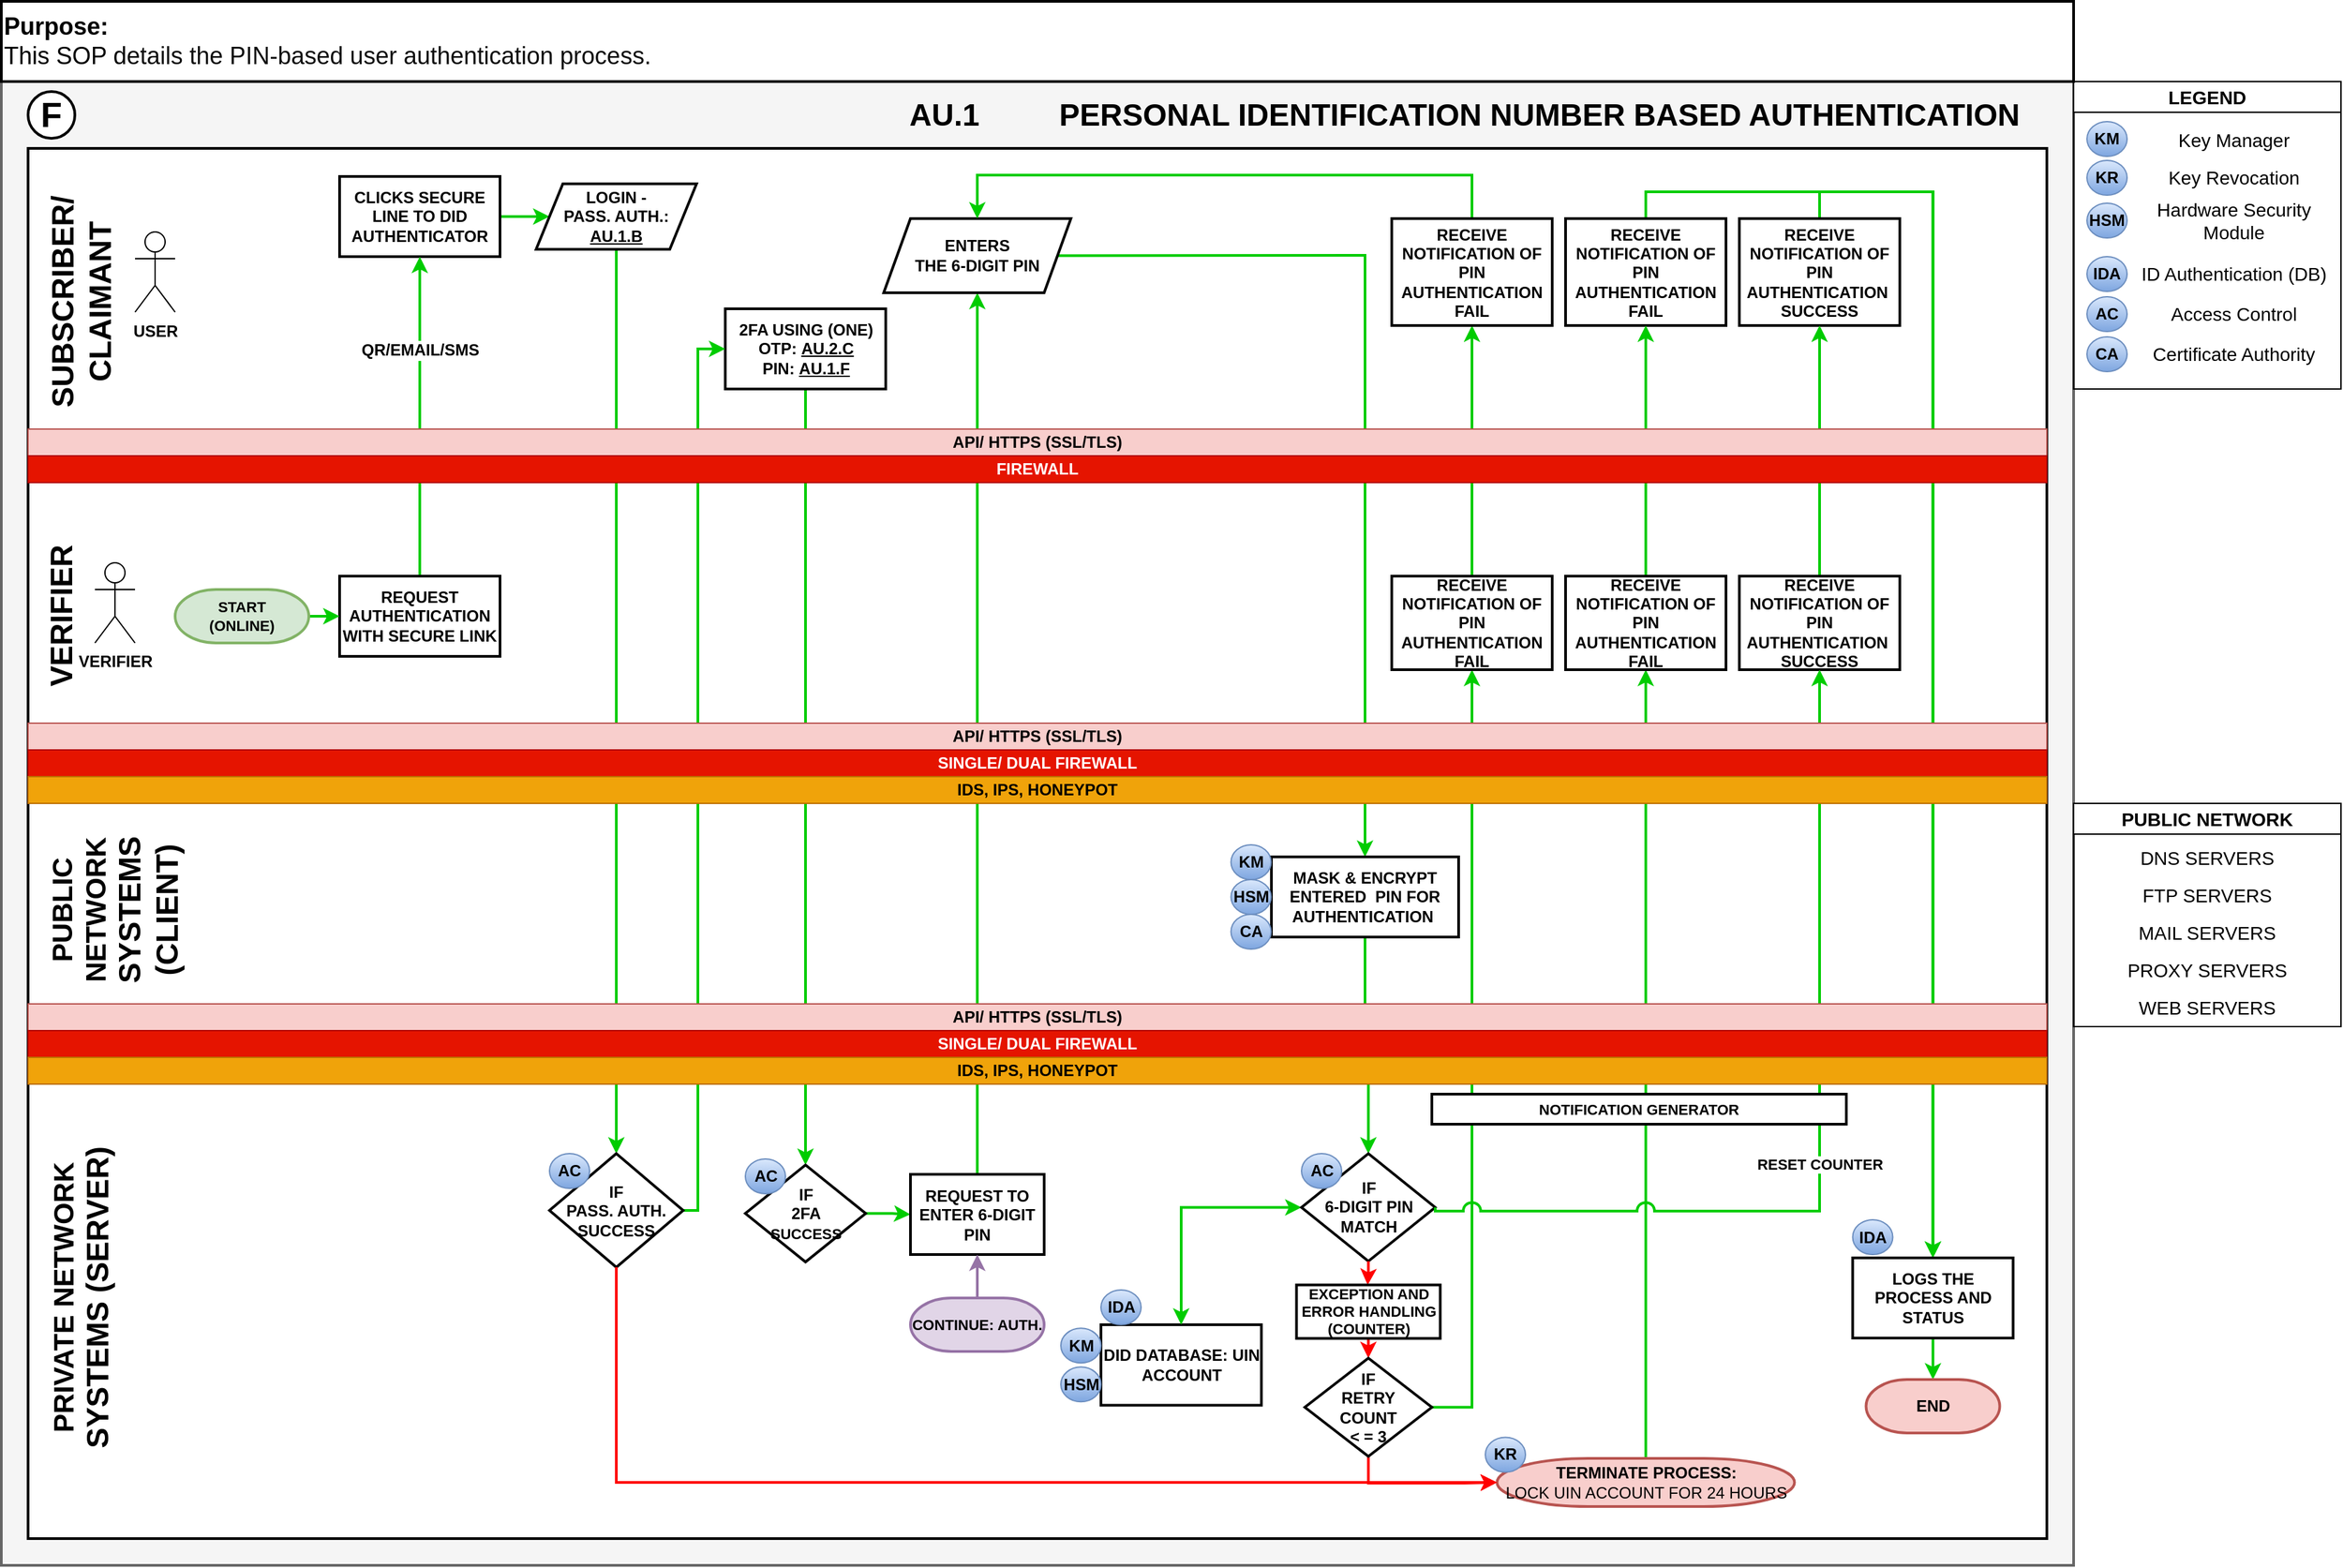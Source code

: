 <mxfile version="24.1.0" type="device">
  <diagram id="rRha3fKeGSGfqaYCQU4d" name="Page-1">
    <mxGraphModel dx="2970" dy="-571" grid="1" gridSize="10" guides="1" tooltips="1" connect="1" arrows="1" fold="1" page="1" pageScale="1" pageWidth="1920" pageHeight="1200" math="0" shadow="0">
      <root>
        <mxCell id="0" />
        <mxCell id="1" parent="0" />
        <mxCell id="IfsqNd23Zz_p1E3VxM9q-1" value="" style="rounded=0;whiteSpace=wrap;html=1;fontSize=22;fillColor=#f5f5f5;fontColor=#333333;strokeColor=#666666;direction=east;strokeWidth=2;fontStyle=1" parent="1" vertex="1">
          <mxGeometry x="-1840" y="1330" width="1550" height="1110" as="geometry" />
        </mxCell>
        <mxCell id="xKNy4ubIy9wDW7dqlNej-5" value="" style="rounded=0;whiteSpace=wrap;html=1;strokeWidth=2;fontStyle=1" parent="1" vertex="1">
          <mxGeometry x="-1820" y="1850" width="1510" height="200" as="geometry" />
        </mxCell>
        <mxCell id="IfsqNd23Zz_p1E3VxM9q-2" value="" style="rounded=0;whiteSpace=wrap;html=1;strokeWidth=2;fontStyle=1" parent="1" vertex="1">
          <mxGeometry x="-1820" y="2050" width="1510" height="370" as="geometry" />
        </mxCell>
        <mxCell id="IfsqNd23Zz_p1E3VxM9q-3" value="" style="rounded=0;whiteSpace=wrap;html=1;strokeWidth=2;fontStyle=1" parent="1" vertex="1">
          <mxGeometry x="-1820" y="1620" width="1510" height="230" as="geometry" />
        </mxCell>
        <mxCell id="IfsqNd23Zz_p1E3VxM9q-4" value="" style="rounded=0;whiteSpace=wrap;html=1;strokeWidth=2;fontStyle=1" parent="1" vertex="1">
          <mxGeometry x="-1820" y="1380" width="1510" height="240" as="geometry" />
        </mxCell>
        <mxCell id="IfsqNd23Zz_p1E3VxM9q-5" value="" style="edgeStyle=orthogonalEdgeStyle;rounded=0;orthogonalLoop=1;jettySize=auto;html=1;exitX=1;exitY=0.5;exitDx=0;exitDy=0;strokeColor=#00CC00;strokeWidth=2;fontStyle=1;entryX=0;entryY=0.5;entryDx=0;entryDy=0;fontSize=11;" parent="1" source="IfsqNd23Zz_p1E3VxM9q-6" target="IfsqNd23Zz_p1E3VxM9q-10" edge="1">
          <mxGeometry x="-0.194" y="11" relative="1" as="geometry">
            <mxPoint x="-1437" y="1431" as="targetPoint" />
            <mxPoint as="offset" />
          </mxGeometry>
        </mxCell>
        <mxCell id="IfsqNd23Zz_p1E3VxM9q-6" value="CLICKS SECURE LINE TO DID AUTHENTICATOR" style="rounded=0;whiteSpace=wrap;html=1;fontStyle=1;strokeWidth=2;" parent="1" vertex="1">
          <mxGeometry x="-1587" y="1401" width="120" height="60" as="geometry" />
        </mxCell>
        <mxCell id="IfsqNd23Zz_p1E3VxM9q-7" value="&lt;b style=&quot;border-color: var(--border-color); color: rgb(0, 0, 0); font-family: Helvetica; font-size: 12px; font-style: normal; font-variant-ligatures: normal; font-variant-caps: normal; letter-spacing: normal; orphans: 2; text-align: center; text-indent: 0px; text-transform: none; widows: 2; word-spacing: 0px; -webkit-text-stroke-width: 0px; text-decoration-thickness: initial; text-decoration-style: initial; text-decoration-color: initial;&quot;&gt;QR/EMAIL/SMS&lt;/b&gt;" style="edgeStyle=orthogonalEdgeStyle;rounded=0;orthogonalLoop=1;jettySize=auto;html=1;exitX=0.5;exitY=0;exitDx=0;exitDy=0;entryX=0.5;entryY=1;entryDx=0;entryDy=0;strokeColor=#00CC00;strokeWidth=2;fontStyle=1" parent="1" source="IfsqNd23Zz_p1E3VxM9q-8" target="IfsqNd23Zz_p1E3VxM9q-6" edge="1">
          <mxGeometry x="0.423" relative="1" as="geometry">
            <mxPoint y="1" as="offset" />
          </mxGeometry>
        </mxCell>
        <mxCell id="IfsqNd23Zz_p1E3VxM9q-8" value="REQUEST AUTHENTICATION WITH SECURE LINK" style="rounded=0;whiteSpace=wrap;html=1;fontStyle=1;strokeWidth=2;" parent="1" vertex="1">
          <mxGeometry x="-1587" y="1700" width="120" height="60" as="geometry" />
        </mxCell>
        <mxCell id="IY-KSszIvpLVy2XnJNgh-2" style="edgeStyle=orthogonalEdgeStyle;rounded=0;orthogonalLoop=1;jettySize=auto;html=1;exitX=0.5;exitY=1;exitDx=0;exitDy=0;strokeColor=#00CC00;strokeWidth=2;fontStyle=1;" parent="1" source="IfsqNd23Zz_p1E3VxM9q-10" target="IY-KSszIvpLVy2XnJNgh-1" edge="1">
          <mxGeometry relative="1" as="geometry" />
        </mxCell>
        <mxCell id="IfsqNd23Zz_p1E3VxM9q-10" value="LOGIN - &lt;br&gt;PASS. AUTH.:&lt;br style=&quot;border-color: var(--border-color);&quot;&gt;&lt;u style=&quot;border-color: var(--border-color);&quot;&gt;AU.1.B&lt;/u&gt;" style="rounded=0;whiteSpace=wrap;html=1;fontStyle=1;strokeWidth=2;shape=parallelogram;perimeter=parallelogramPerimeter;fixedSize=1;" parent="1" vertex="1">
          <mxGeometry x="-1440" y="1406.5" width="120" height="49" as="geometry" />
        </mxCell>
        <mxCell id="IY-KSszIvpLVy2XnJNgh-5" style="edgeStyle=orthogonalEdgeStyle;rounded=0;orthogonalLoop=1;jettySize=auto;html=1;exitX=0.5;exitY=1;exitDx=0;exitDy=0;strokeColor=#00CC00;strokeWidth=2;fontStyle=1;" parent="1" source="IfsqNd23Zz_p1E3VxM9q-12" target="IfsqNd23Zz_p1E3VxM9q-19" edge="1">
          <mxGeometry relative="1" as="geometry" />
        </mxCell>
        <mxCell id="IfsqNd23Zz_p1E3VxM9q-12" value="2FA USING (ONE)&lt;br style=&quot;border-color: var(--border-color);&quot;&gt;OTP:&amp;nbsp;&lt;u style=&quot;border-color: var(--border-color);&quot;&gt;AU.2.C&lt;/u&gt;&lt;br style=&quot;border-color: var(--border-color);&quot;&gt;PIN:&amp;nbsp;&lt;u style=&quot;border-color: var(--border-color);&quot;&gt;AU.1.F&lt;/u&gt;" style="rounded=0;whiteSpace=wrap;html=1;fontStyle=1;strokeWidth=2;" parent="1" vertex="1">
          <mxGeometry x="-1298.5" y="1500" width="120" height="60" as="geometry" />
        </mxCell>
        <mxCell id="IfsqNd23Zz_p1E3VxM9q-18" value="" style="edgeStyle=orthogonalEdgeStyle;rounded=0;orthogonalLoop=1;jettySize=auto;html=1;strokeColor=#00CC00;strokeWidth=2;fontStyle=1;" parent="1" source="IfsqNd23Zz_p1E3VxM9q-19" target="IfsqNd23Zz_p1E3VxM9q-60" edge="1">
          <mxGeometry relative="1" as="geometry" />
        </mxCell>
        <mxCell id="IfsqNd23Zz_p1E3VxM9q-19" value="IF&lt;br style=&quot;border-color: var(--border-color); font-size: 11px;&quot;&gt;2FA&lt;br style=&quot;border-color: var(--border-color); font-size: 11px;&quot;&gt;&lt;span style=&quot;border-color: var(--border-color); font-size: 11px;&quot;&gt;SUCCESS&lt;/span&gt;" style="rounded=0;whiteSpace=wrap;html=1;fontStyle=1;strokeWidth=2;shape=rhombus;perimeter=rhombusPerimeter;" parent="1" vertex="1">
          <mxGeometry x="-1283.5" y="2140.5" width="90" height="72.56" as="geometry" />
        </mxCell>
        <mxCell id="IfsqNd23Zz_p1E3VxM9q-20" style="edgeStyle=orthogonalEdgeStyle;rounded=0;orthogonalLoop=1;jettySize=auto;html=1;exitX=0.5;exitY=0;exitDx=0;exitDy=0;strokeColor=#00CC00;strokeWidth=2;fontStyle=1;" parent="1" source="IfsqNd23Zz_p1E3VxM9q-21" target="IfsqNd23Zz_p1E3VxM9q-52" edge="1">
          <mxGeometry relative="1" as="geometry">
            <mxPoint x="-300" y="1940" as="targetPoint" />
          </mxGeometry>
        </mxCell>
        <mxCell id="IfsqNd23Zz_p1E3VxM9q-21" value="RECEIVE NOTIFICATION OF PIN AUTHENTICATION&amp;nbsp;&lt;br&gt;SUCCESS" style="rounded=0;whiteSpace=wrap;html=1;fontStyle=1;strokeWidth=2;" parent="1" vertex="1">
          <mxGeometry x="-540" y="1432.5" width="120" height="80" as="geometry" />
        </mxCell>
        <mxCell id="IfsqNd23Zz_p1E3VxM9q-23" value="DID DATABASE: UIN ACCOUNT" style="rounded=0;whiteSpace=wrap;html=1;fontStyle=1;strokeWidth=2;" parent="1" vertex="1">
          <mxGeometry x="-1017.5" y="2260" width="120" height="60.25" as="geometry" />
        </mxCell>
        <mxCell id="IfsqNd23Zz_p1E3VxM9q-24" value="PERSONAL IDENTIFICATION NUMBER BASED AUTHENTICATION" style="text;html=1;align=center;verticalAlign=middle;resizable=0;points=[];autosize=1;strokeColor=none;fillColor=none;fontStyle=1;strokeWidth=2;fontSize=23;" parent="1" vertex="1">
          <mxGeometry x="-1060" y="1335" width="740" height="40" as="geometry" />
        </mxCell>
        <mxCell id="IfsqNd23Zz_p1E3VxM9q-25" value="AU.1" style="text;html=1;align=center;verticalAlign=middle;resizable=0;points=[];autosize=1;strokeColor=none;fillColor=none;fontStyle=1;strokeWidth=2;fontSize=23;" parent="1" vertex="1">
          <mxGeometry x="-1175" y="1335" width="80" height="40" as="geometry" />
        </mxCell>
        <mxCell id="IfsqNd23Zz_p1E3VxM9q-26" value="F" style="ellipse;whiteSpace=wrap;html=1;aspect=fixed;strokeWidth=2;fontStyle=1;fontSize=26;" parent="1" vertex="1">
          <mxGeometry x="-1820" y="1337.5" width="35" height="35" as="geometry" />
        </mxCell>
        <mxCell id="IfsqNd23Zz_p1E3VxM9q-27" value="SUBSCRIBER/ &lt;br style=&quot;font-size: 23px;&quot;&gt;CLAIMANT" style="text;html=1;align=center;verticalAlign=middle;resizable=0;points=[];autosize=1;strokeColor=none;fillColor=none;fontStyle=1;fontSize=23;strokeWidth=2;horizontal=0;" parent="1" vertex="1">
          <mxGeometry x="-1820" y="1410" width="80" height="170" as="geometry" />
        </mxCell>
        <mxCell id="IfsqNd23Zz_p1E3VxM9q-28" value="VERIFIER" style="text;html=1;align=center;verticalAlign=middle;resizable=0;points=[];autosize=1;strokeColor=none;fillColor=none;fontStyle=1;fontSize=23;strokeWidth=2;horizontal=0;" parent="1" vertex="1">
          <mxGeometry x="-1820" y="1670" width="50" height="120" as="geometry" />
        </mxCell>
        <mxCell id="IfsqNd23Zz_p1E3VxM9q-29" value="PRIVATE NETWORK&lt;br style=&quot;border-color: var(--border-color); font-size: 23px;&quot;&gt;&lt;span style=&quot;font-size: 23px;&quot;&gt;SYSTEMS (SERVER)&lt;/span&gt;" style="text;html=1;align=center;verticalAlign=middle;resizable=0;points=[];autosize=1;strokeColor=none;fillColor=none;fontStyle=1;fontSize=21;strokeWidth=2;horizontal=0;" parent="1" vertex="1">
          <mxGeometry x="-1820" y="2120" width="80" height="240" as="geometry" />
        </mxCell>
        <mxCell id="IfsqNd23Zz_p1E3VxM9q-30" value="" style="edgeStyle=orthogonalEdgeStyle;rounded=0;orthogonalLoop=1;jettySize=auto;html=1;strokeColor=#00CC00;strokeWidth=2;fontStyle=1;" parent="1" source="IfsqNd23Zz_p1E3VxM9q-31" target="IfsqNd23Zz_p1E3VxM9q-8" edge="1">
          <mxGeometry relative="1" as="geometry" />
        </mxCell>
        <mxCell id="IfsqNd23Zz_p1E3VxM9q-31" value="&lt;b style=&quot;font-size: 11px;&quot;&gt;START&lt;br&gt;(ONLINE)&lt;br&gt;&lt;/b&gt;" style="strokeWidth=2;html=1;shape=mxgraph.flowchart.terminator;whiteSpace=wrap;fillColor=#d5e8d4;strokeColor=#82b366;fontSize=11;" parent="1" vertex="1">
          <mxGeometry x="-1710" y="1710" width="100" height="40" as="geometry" />
        </mxCell>
        <mxCell id="IfsqNd23Zz_p1E3VxM9q-45" value="HSM" style="ellipse;whiteSpace=wrap;html=1;fillColor=#dae8fc;strokeColor=#6c8ebf;gradientColor=#7ea6e0;fontStyle=1" parent="1" vertex="1">
          <mxGeometry x="-1047.5" y="2291.63" width="30" height="26" as="geometry" />
        </mxCell>
        <mxCell id="IfsqNd23Zz_p1E3VxM9q-46" value="KM" style="ellipse;whiteSpace=wrap;html=1;fillColor=#dae8fc;strokeColor=#6c8ebf;gradientColor=#7ea6e0;fontStyle=1" parent="1" vertex="1">
          <mxGeometry x="-1047.5" y="2262.63" width="30" height="26" as="geometry" />
        </mxCell>
        <mxCell id="4euvJp5sidThryq0W8Me-43" style="edgeStyle=orthogonalEdgeStyle;rounded=0;orthogonalLoop=1;jettySize=auto;html=1;exitX=0.5;exitY=0;exitDx=0;exitDy=0;exitPerimeter=0;entryX=0.5;entryY=1;entryDx=0;entryDy=0;strokeColor=#00CC00;strokeWidth=2;fontStyle=1;" parent="1" source="IfsqNd23Zz_p1E3VxM9q-48" target="4euvJp5sidThryq0W8Me-9" edge="1">
          <mxGeometry relative="1" as="geometry" />
        </mxCell>
        <mxCell id="IfsqNd23Zz_p1E3VxM9q-48" value="&lt;span style=&quot;border-color: var(--border-color);&quot;&gt;&lt;b style=&quot;border-color: var(--border-color);&quot;&gt;TERMINATE PROCESS:&lt;br style=&quot;border-color: var(--border-color);&quot;&gt;&lt;/b&gt;LOCK UIN ACCOUNT FOR 24 HOURS&lt;br&gt;&lt;/span&gt;" style="strokeWidth=2;html=1;shape=mxgraph.flowchart.terminator;whiteSpace=wrap;fillColor=#f8cecc;strokeColor=#b85450;" parent="1" vertex="1">
          <mxGeometry x="-721.25" y="2360" width="222.5" height="36" as="geometry" />
        </mxCell>
        <mxCell id="IfsqNd23Zz_p1E3VxM9q-49" style="edgeStyle=orthogonalEdgeStyle;rounded=0;orthogonalLoop=1;jettySize=auto;html=1;exitX=0.5;exitY=0;exitDx=0;exitDy=0;strokeColor=#00CC00;strokeWidth=2;fontStyle=1;entryX=0.5;entryY=0;entryDx=0;entryDy=0;entryPerimeter=0;" parent="1" source="IfsqNd23Zz_p1E3VxM9q-50" target="IfsqNd23Zz_p1E3VxM9q-52" edge="1">
          <mxGeometry relative="1" as="geometry">
            <mxPoint x="-300" y="1940" as="targetPoint" />
          </mxGeometry>
        </mxCell>
        <mxCell id="IfsqNd23Zz_p1E3VxM9q-50" value="RECEIVE NOTIFICATION OF PIN AUTHENTICATION FAIL" style="rounded=0;whiteSpace=wrap;html=1;fontStyle=1;strokeWidth=2;" parent="1" vertex="1">
          <mxGeometry x="-670" y="1432.5" width="120" height="80" as="geometry" />
        </mxCell>
        <mxCell id="IfsqNd23Zz_p1E3VxM9q-51" value="" style="edgeStyle=orthogonalEdgeStyle;rounded=0;orthogonalLoop=1;jettySize=auto;html=1;strokeColor=#00CC00;fontStyle=1;strokeWidth=2;" parent="1" source="IfsqNd23Zz_p1E3VxM9q-52" target="IfsqNd23Zz_p1E3VxM9q-53" edge="1">
          <mxGeometry relative="1" as="geometry" />
        </mxCell>
        <mxCell id="IfsqNd23Zz_p1E3VxM9q-52" value="LOGS THE PROCESS AND STATUS" style="rounded=0;whiteSpace=wrap;html=1;fontStyle=1;strokeWidth=2;" parent="1" vertex="1">
          <mxGeometry x="-455.25" y="2210" width="120" height="60" as="geometry" />
        </mxCell>
        <mxCell id="IfsqNd23Zz_p1E3VxM9q-53" value="&lt;b&gt;END&lt;/b&gt;" style="strokeWidth=2;html=1;shape=mxgraph.flowchart.terminator;whiteSpace=wrap;fillColor=#f8cecc;strokeColor=#b85450;" parent="1" vertex="1">
          <mxGeometry x="-445.25" y="2301" width="100" height="40" as="geometry" />
        </mxCell>
        <mxCell id="IfsqNd23Zz_p1E3VxM9q-54" value="IDA" style="ellipse;whiteSpace=wrap;html=1;fillColor=#dae8fc;strokeColor=#6c8ebf;gradientColor=#7ea6e0;fontStyle=1" parent="1" vertex="1">
          <mxGeometry x="-455.25" y="2181.5" width="30" height="26" as="geometry" />
        </mxCell>
        <mxCell id="IfsqNd23Zz_p1E3VxM9q-58" value="KR" style="ellipse;whiteSpace=wrap;html=1;fillColor=#dae8fc;strokeColor=#6c8ebf;gradientColor=#7ea6e0;fontStyle=1" parent="1" vertex="1">
          <mxGeometry x="-730" y="2344.25" width="30" height="26" as="geometry" />
        </mxCell>
        <mxCell id="IfsqNd23Zz_p1E3VxM9q-59" style="edgeStyle=orthogonalEdgeStyle;rounded=0;orthogonalLoop=1;jettySize=auto;html=1;exitX=0.5;exitY=0;exitDx=0;exitDy=0;entryX=0.5;entryY=1;entryDx=0;entryDy=0;strokeColor=#00CC00;strokeWidth=2;fontStyle=1;" parent="1" source="IfsqNd23Zz_p1E3VxM9q-60" target="IfsqNd23Zz_p1E3VxM9q-62" edge="1">
          <mxGeometry relative="1" as="geometry" />
        </mxCell>
        <mxCell id="IfsqNd23Zz_p1E3VxM9q-60" value="REQUEST TO ENTER 6-DIGIT PIN" style="rounded=0;whiteSpace=wrap;html=1;fontStyle=1;strokeWidth=2;" parent="1" vertex="1">
          <mxGeometry x="-1160" y="2147.5" width="100" height="60" as="geometry" />
        </mxCell>
        <mxCell id="IfsqNd23Zz_p1E3VxM9q-61" style="edgeStyle=orthogonalEdgeStyle;rounded=0;orthogonalLoop=1;jettySize=auto;html=1;exitX=1;exitY=0.5;exitDx=0;exitDy=0;strokeColor=#00CC00;strokeWidth=2;fontStyle=1;entryX=0.5;entryY=0;entryDx=0;entryDy=0;" parent="1" source="IfsqNd23Zz_p1E3VxM9q-62" target="IfsqNd23Zz_p1E3VxM9q-65" edge="1">
          <mxGeometry relative="1" as="geometry">
            <mxPoint x="-920" y="1442.5" as="sourcePoint" />
            <mxPoint x="-851" y="1888.5" as="targetPoint" />
            <Array as="points">
              <mxPoint x="-1040" y="1460" />
              <mxPoint x="-820" y="1460" />
            </Array>
          </mxGeometry>
        </mxCell>
        <mxCell id="IfsqNd23Zz_p1E3VxM9q-62" value="ENTERS &lt;br&gt;THE 6-DIGIT PIN" style="rounded=0;whiteSpace=wrap;html=1;fontStyle=1;strokeWidth=2;shape=parallelogram;perimeter=parallelogramPerimeter;fixedSize=1;" parent="1" vertex="1">
          <mxGeometry x="-1180" y="1432.5" width="140" height="55.5" as="geometry" />
        </mxCell>
        <mxCell id="IfsqNd23Zz_p1E3VxM9q-64" style="edgeStyle=orthogonalEdgeStyle;rounded=0;orthogonalLoop=1;jettySize=auto;html=1;exitX=0.5;exitY=1;exitDx=0;exitDy=0;entryX=0.5;entryY=0;entryDx=0;entryDy=0;strokeColor=#00CC00;strokeWidth=2;fontStyle=1;" parent="1" source="IfsqNd23Zz_p1E3VxM9q-65" target="IfsqNd23Zz_p1E3VxM9q-68" edge="1">
          <mxGeometry relative="1" as="geometry" />
        </mxCell>
        <mxCell id="IfsqNd23Zz_p1E3VxM9q-65" value="MASK &amp;amp; ENCRYPT ENTERED&amp;nbsp; PIN FOR AUTHENTICATION&amp;nbsp;" style="rounded=0;whiteSpace=wrap;html=1;fontStyle=1;strokeWidth=2;" parent="1" vertex="1">
          <mxGeometry x="-890" y="1910" width="140" height="60" as="geometry" />
        </mxCell>
        <mxCell id="IfsqNd23Zz_p1E3VxM9q-66" style="edgeStyle=orthogonalEdgeStyle;rounded=0;orthogonalLoop=1;jettySize=auto;html=1;exitX=0.5;exitY=0;exitDx=0;exitDy=0;entryX=0.5;entryY=1;entryDx=0;entryDy=0;strokeColor=#00CC00;strokeWidth=2;fontStyle=1;" parent="1" source="4euvJp5sidThryq0W8Me-11" target="IfsqNd23Zz_p1E3VxM9q-21" edge="1">
          <mxGeometry relative="1" as="geometry">
            <Array as="points" />
          </mxGeometry>
        </mxCell>
        <mxCell id="IfsqNd23Zz_p1E3VxM9q-67" style="edgeStyle=orthogonalEdgeStyle;rounded=0;orthogonalLoop=1;jettySize=auto;html=1;exitX=0.5;exitY=0;exitDx=0;exitDy=0;entryX=0.5;entryY=1;entryDx=0;entryDy=0;strokeColor=#00CC00;strokeWidth=2;fontStyle=1;" parent="1" source="4euvJp5sidThryq0W8Me-9" target="IfsqNd23Zz_p1E3VxM9q-50" edge="1">
          <mxGeometry relative="1" as="geometry" />
        </mxCell>
        <mxCell id="4euvJp5sidThryq0W8Me-36" value="" style="edgeStyle=orthogonalEdgeStyle;rounded=0;orthogonalLoop=1;jettySize=auto;html=1;strokeColor=#FF0000;strokeWidth=2;fontStyle=1;" parent="1" source="4euvJp5sidThryq0W8Me-46" target="4euvJp5sidThryq0W8Me-34" edge="1">
          <mxGeometry relative="1" as="geometry">
            <Array as="points">
              <mxPoint x="-800" y="2290" />
              <mxPoint x="-800" y="2290" />
            </Array>
          </mxGeometry>
        </mxCell>
        <mxCell id="IY-KSszIvpLVy2XnJNgh-10" style="edgeStyle=orthogonalEdgeStyle;rounded=0;orthogonalLoop=1;jettySize=auto;html=1;exitX=0;exitY=0.5;exitDx=0;exitDy=0;strokeColor=#00CC00;strokeWidth=2;fontStyle=1;startArrow=classic;startFill=1;" parent="1" source="IfsqNd23Zz_p1E3VxM9q-68" target="IfsqNd23Zz_p1E3VxM9q-23" edge="1">
          <mxGeometry relative="1" as="geometry">
            <mxPoint x="-865" y="2207.5" as="sourcePoint" />
          </mxGeometry>
        </mxCell>
        <mxCell id="IfsqNd23Zz_p1E3VxM9q-68" value="IF&lt;br&gt;6-DIGIT PIN&lt;br&gt;MATCH" style="rounded=0;whiteSpace=wrap;html=1;fontStyle=1;strokeWidth=2;shape=rhombus;perimeter=rhombusPerimeter;" parent="1" vertex="1">
          <mxGeometry x="-867.5" y="2132" width="100" height="80.5" as="geometry" />
        </mxCell>
        <mxCell id="IfsqNd23Zz_p1E3VxM9q-69" value="AC" style="ellipse;whiteSpace=wrap;html=1;fillColor=#dae8fc;strokeColor=#6c8ebf;gradientColor=#7ea6e0;fontStyle=1" parent="1" vertex="1">
          <mxGeometry x="-867.5" y="2132" width="30" height="26" as="geometry" />
        </mxCell>
        <mxCell id="4euvJp5sidThryq0W8Me-5" value="PUBLIC &lt;br&gt;NETWORK&lt;br style=&quot;border-color: var(--border-color); font-size: 23px;&quot;&gt;&lt;span style=&quot;font-size: 23px;&quot;&gt;SYSTEMS &lt;br&gt;(CLIENT)&lt;/span&gt;" style="text;html=1;align=center;verticalAlign=middle;resizable=0;points=[];autosize=1;strokeColor=none;fillColor=none;fontStyle=1;fontSize=21;strokeWidth=2;horizontal=0;" parent="1" vertex="1">
          <mxGeometry x="-1820" y="1890" width="130" height="120" as="geometry" />
        </mxCell>
        <mxCell id="4euvJp5sidThryq0W8Me-7" value="USER" style="shape=umlActor;verticalLabelPosition=bottom;verticalAlign=top;html=1;outlineConnect=0;fontStyle=1" parent="1" vertex="1">
          <mxGeometry x="-1740" y="1442.5" width="30" height="60" as="geometry" />
        </mxCell>
        <mxCell id="4euvJp5sidThryq0W8Me-8" value="VERIFIER" style="shape=umlActor;verticalLabelPosition=bottom;verticalAlign=top;html=1;outlineConnect=0;fontStyle=1" parent="1" vertex="1">
          <mxGeometry x="-1770" y="1690" width="30" height="60" as="geometry" />
        </mxCell>
        <mxCell id="4euvJp5sidThryq0W8Me-9" value="RECEIVE NOTIFICATION OF PIN AUTHENTICATION FAIL" style="rounded=0;whiteSpace=wrap;html=1;fontStyle=1;strokeWidth=2;" parent="1" vertex="1">
          <mxGeometry x="-670" y="1700" width="120" height="70" as="geometry" />
        </mxCell>
        <mxCell id="4euvJp5sidThryq0W8Me-11" value="RECEIVE NOTIFICATION OF PIN AUTHENTICATION&amp;nbsp;&lt;br&gt;SUCCESS" style="rounded=0;whiteSpace=wrap;html=1;fontStyle=1;strokeWidth=2;" parent="1" vertex="1">
          <mxGeometry x="-540" y="1700" width="120" height="70" as="geometry" />
        </mxCell>
        <mxCell id="4euvJp5sidThryq0W8Me-30" value="CA" style="ellipse;whiteSpace=wrap;html=1;fillColor=#dae8fc;strokeColor=#6c8ebf;gradientColor=#7ea6e0;fontStyle=1" parent="1" vertex="1">
          <mxGeometry x="-920.25" y="1953" width="30" height="26" as="geometry" />
        </mxCell>
        <mxCell id="4euvJp5sidThryq0W8Me-31" value="HSM" style="ellipse;whiteSpace=wrap;html=1;fillColor=#dae8fc;strokeColor=#6c8ebf;gradientColor=#7ea6e0;fontStyle=1" parent="1" vertex="1">
          <mxGeometry x="-920.25" y="1927" width="30" height="26" as="geometry" />
        </mxCell>
        <mxCell id="4euvJp5sidThryq0W8Me-32" value="KM" style="ellipse;whiteSpace=wrap;html=1;fillColor=#dae8fc;strokeColor=#6c8ebf;gradientColor=#7ea6e0;fontStyle=1" parent="1" vertex="1">
          <mxGeometry x="-920.25" y="1901" width="30" height="26" as="geometry" />
        </mxCell>
        <mxCell id="4euvJp5sidThryq0W8Me-37" style="edgeStyle=orthogonalEdgeStyle;rounded=0;orthogonalLoop=1;jettySize=auto;html=1;exitX=0.5;exitY=1;exitDx=0;exitDy=0;entryX=0;entryY=0.5;entryDx=0;entryDy=0;entryPerimeter=0;strokeColor=#FF0000;strokeWidth=2;fontStyle=1;" parent="1" source="4euvJp5sidThryq0W8Me-34" target="IfsqNd23Zz_p1E3VxM9q-48" edge="1">
          <mxGeometry relative="1" as="geometry" />
        </mxCell>
        <mxCell id="4euvJp5sidThryq0W8Me-40" style="edgeStyle=orthogonalEdgeStyle;rounded=0;orthogonalLoop=1;jettySize=auto;html=1;exitX=1;exitY=0.5;exitDx=0;exitDy=0;entryX=0.5;entryY=1;entryDx=0;entryDy=0;strokeColor=#00CC00;strokeWidth=2;fontStyle=1;" parent="1" source="4euvJp5sidThryq0W8Me-34" target="4euvJp5sidThryq0W8Me-38" edge="1">
          <mxGeometry relative="1" as="geometry" />
        </mxCell>
        <mxCell id="4euvJp5sidThryq0W8Me-34" value="IF &lt;br&gt;RETRY &lt;br&gt;COUNT &lt;br&gt;&amp;lt; = 3" style="rounded=0;whiteSpace=wrap;html=1;fontStyle=1;strokeWidth=2;shape=rhombus;perimeter=rhombusPerimeter;" parent="1" vertex="1">
          <mxGeometry x="-865" y="2285" width="95" height="73.5" as="geometry" />
        </mxCell>
        <mxCell id="4euvJp5sidThryq0W8Me-41" style="edgeStyle=orthogonalEdgeStyle;rounded=0;orthogonalLoop=1;jettySize=auto;html=1;exitX=0.5;exitY=0;exitDx=0;exitDy=0;entryX=0.5;entryY=1;entryDx=0;entryDy=0;strokeColor=#00CC00;strokeWidth=2;fontStyle=1;" parent="1" source="4euvJp5sidThryq0W8Me-38" target="4euvJp5sidThryq0W8Me-39" edge="1">
          <mxGeometry relative="1" as="geometry" />
        </mxCell>
        <mxCell id="4euvJp5sidThryq0W8Me-38" value="RECEIVE NOTIFICATION OF PIN AUTHENTICATION FAIL" style="rounded=0;whiteSpace=wrap;html=1;fontStyle=1;strokeWidth=2;" parent="1" vertex="1">
          <mxGeometry x="-800" y="1700" width="120" height="70" as="geometry" />
        </mxCell>
        <mxCell id="4euvJp5sidThryq0W8Me-42" style="edgeStyle=orthogonalEdgeStyle;rounded=0;orthogonalLoop=1;jettySize=auto;html=1;exitX=0.5;exitY=0;exitDx=0;exitDy=0;entryX=0.5;entryY=0;entryDx=0;entryDy=0;strokeColor=#00CC00;strokeWidth=2;fontStyle=1;" parent="1" source="4euvJp5sidThryq0W8Me-39" target="IfsqNd23Zz_p1E3VxM9q-62" edge="1">
          <mxGeometry relative="1" as="geometry">
            <Array as="points">
              <mxPoint x="-740" y="1400" />
              <mxPoint x="-1110" y="1400" />
            </Array>
          </mxGeometry>
        </mxCell>
        <mxCell id="4euvJp5sidThryq0W8Me-39" value="RECEIVE NOTIFICATION OF PIN AUTHENTICATION FAIL" style="rounded=0;whiteSpace=wrap;html=1;fontStyle=1;strokeWidth=2;" parent="1" vertex="1">
          <mxGeometry x="-800" y="1432.5" width="120" height="80" as="geometry" />
        </mxCell>
        <mxCell id="4euvJp5sidThryq0W8Me-47" value="&lt;font style=&quot;font-size: 14px;&quot;&gt;LEGEND&lt;/font&gt;" style="swimlane;whiteSpace=wrap;html=1;" parent="1" vertex="1">
          <mxGeometry x="-290" y="1330" width="200" height="230" as="geometry" />
        </mxCell>
        <mxCell id="4euvJp5sidThryq0W8Me-48" value="KM" style="ellipse;whiteSpace=wrap;html=1;fillColor=#dae8fc;strokeColor=#6c8ebf;gradientColor=#7ea6e0;fontStyle=1" parent="4euvJp5sidThryq0W8Me-47" vertex="1">
          <mxGeometry x="10" y="30" width="30" height="26" as="geometry" />
        </mxCell>
        <mxCell id="4euvJp5sidThryq0W8Me-49" value="IDA" style="ellipse;whiteSpace=wrap;html=1;fillColor=#dae8fc;strokeColor=#6c8ebf;gradientColor=#7ea6e0;fontStyle=1" parent="4euvJp5sidThryq0W8Me-47" vertex="1">
          <mxGeometry x="10" y="131" width="30" height="26" as="geometry" />
        </mxCell>
        <mxCell id="4euvJp5sidThryq0W8Me-50" value="HSM" style="ellipse;whiteSpace=wrap;html=1;fillColor=#dae8fc;strokeColor=#6c8ebf;gradientColor=#7ea6e0;fontStyle=1" parent="4euvJp5sidThryq0W8Me-47" vertex="1">
          <mxGeometry x="10" y="91" width="30" height="26" as="geometry" />
        </mxCell>
        <mxCell id="4euvJp5sidThryq0W8Me-51" value="KR" style="ellipse;whiteSpace=wrap;html=1;fillColor=#dae8fc;strokeColor=#6c8ebf;gradientColor=#7ea6e0;fontStyle=1" parent="4euvJp5sidThryq0W8Me-47" vertex="1">
          <mxGeometry x="10" y="59" width="30" height="26" as="geometry" />
        </mxCell>
        <mxCell id="4euvJp5sidThryq0W8Me-52" value="Key Manager" style="text;html=1;strokeColor=none;fillColor=none;align=center;verticalAlign=middle;whiteSpace=wrap;rounded=0;fontSize=14;" parent="4euvJp5sidThryq0W8Me-47" vertex="1">
          <mxGeometry x="40" y="30" width="160" height="28" as="geometry" />
        </mxCell>
        <mxCell id="4euvJp5sidThryq0W8Me-53" value="Key Revocation" style="text;html=1;strokeColor=none;fillColor=none;align=center;verticalAlign=middle;whiteSpace=wrap;rounded=0;fontSize=14;" parent="4euvJp5sidThryq0W8Me-47" vertex="1">
          <mxGeometry x="40" y="58" width="160" height="28" as="geometry" />
        </mxCell>
        <mxCell id="4euvJp5sidThryq0W8Me-54" value="Hardware Security Module" style="text;html=1;strokeColor=none;fillColor=none;align=center;verticalAlign=middle;whiteSpace=wrap;rounded=0;fontSize=14;" parent="4euvJp5sidThryq0W8Me-47" vertex="1">
          <mxGeometry x="40" y="90" width="160" height="28" as="geometry" />
        </mxCell>
        <mxCell id="4euvJp5sidThryq0W8Me-55" value="ID Authentication (DB)" style="text;html=1;strokeColor=none;fillColor=none;align=center;verticalAlign=middle;whiteSpace=wrap;rounded=0;fontSize=14;" parent="4euvJp5sidThryq0W8Me-47" vertex="1">
          <mxGeometry x="40" y="130" width="160" height="28" as="geometry" />
        </mxCell>
        <mxCell id="4euvJp5sidThryq0W8Me-56" value="AC" style="ellipse;whiteSpace=wrap;html=1;fillColor=#dae8fc;strokeColor=#6c8ebf;gradientColor=#7ea6e0;fontStyle=1" parent="4euvJp5sidThryq0W8Me-47" vertex="1">
          <mxGeometry x="10" y="161" width="30" height="26" as="geometry" />
        </mxCell>
        <mxCell id="4euvJp5sidThryq0W8Me-57" value="Access Control" style="text;html=1;strokeColor=none;fillColor=none;align=center;verticalAlign=middle;whiteSpace=wrap;rounded=0;fontSize=14;" parent="4euvJp5sidThryq0W8Me-47" vertex="1">
          <mxGeometry x="40" y="160" width="160" height="28" as="geometry" />
        </mxCell>
        <mxCell id="4euvJp5sidThryq0W8Me-58" value="Certificate Authority" style="text;html=1;strokeColor=none;fillColor=none;align=center;verticalAlign=middle;whiteSpace=wrap;rounded=0;fontSize=14;" parent="4euvJp5sidThryq0W8Me-47" vertex="1">
          <mxGeometry x="40" y="190" width="160" height="28" as="geometry" />
        </mxCell>
        <mxCell id="4euvJp5sidThryq0W8Me-59" value="CA" style="ellipse;whiteSpace=wrap;html=1;fillColor=#dae8fc;strokeColor=#6c8ebf;gradientColor=#7ea6e0;fontStyle=1" parent="4euvJp5sidThryq0W8Me-47" vertex="1">
          <mxGeometry x="10" y="191" width="30" height="26" as="geometry" />
        </mxCell>
        <mxCell id="4euvJp5sidThryq0W8Me-60" value="&lt;font style=&quot;font-size: 14px;&quot;&gt;PUBLIC NETWORK&lt;/font&gt;" style="swimlane;whiteSpace=wrap;html=1;" parent="1" vertex="1">
          <mxGeometry x="-290" y="1870" width="200" height="167" as="geometry" />
        </mxCell>
        <mxCell id="4euvJp5sidThryq0W8Me-61" value="DNS SERVERS" style="text;html=1;strokeColor=none;fillColor=none;align=center;verticalAlign=middle;whiteSpace=wrap;rounded=0;fontSize=14;" parent="4euvJp5sidThryq0W8Me-60" vertex="1">
          <mxGeometry y="27" width="200" height="28" as="geometry" />
        </mxCell>
        <mxCell id="4euvJp5sidThryq0W8Me-62" value="FTP SERVERS" style="text;html=1;strokeColor=none;fillColor=none;align=center;verticalAlign=middle;whiteSpace=wrap;rounded=0;fontSize=14;" parent="4euvJp5sidThryq0W8Me-60" vertex="1">
          <mxGeometry y="55" width="200" height="28" as="geometry" />
        </mxCell>
        <mxCell id="4euvJp5sidThryq0W8Me-63" value="MAIL SERVERS" style="text;html=1;strokeColor=none;fillColor=none;align=center;verticalAlign=middle;whiteSpace=wrap;rounded=0;fontSize=14;" parent="4euvJp5sidThryq0W8Me-60" vertex="1">
          <mxGeometry y="83" width="200" height="28" as="geometry" />
        </mxCell>
        <mxCell id="4euvJp5sidThryq0W8Me-64" value="PROXY SERVERS" style="text;html=1;strokeColor=none;fillColor=none;align=center;verticalAlign=middle;whiteSpace=wrap;rounded=0;fontSize=14;" parent="4euvJp5sidThryq0W8Me-60" vertex="1">
          <mxGeometry y="111" width="200" height="28" as="geometry" />
        </mxCell>
        <mxCell id="4euvJp5sidThryq0W8Me-65" value="WEB SERVERS" style="text;html=1;strokeColor=none;fillColor=none;align=center;verticalAlign=middle;whiteSpace=wrap;rounded=0;fontSize=14;" parent="4euvJp5sidThryq0W8Me-60" vertex="1">
          <mxGeometry y="139" width="200" height="28" as="geometry" />
        </mxCell>
        <mxCell id="IY-KSszIvpLVy2XnJNgh-4" style="edgeStyle=orthogonalEdgeStyle;rounded=0;orthogonalLoop=1;jettySize=auto;html=1;exitX=1;exitY=0.5;exitDx=0;exitDy=0;entryX=0;entryY=0.5;entryDx=0;entryDy=0;strokeColor=#00CC00;strokeWidth=2;fontStyle=1;" parent="1" source="IY-KSszIvpLVy2XnJNgh-1" target="IfsqNd23Zz_p1E3VxM9q-12" edge="1">
          <mxGeometry relative="1" as="geometry">
            <Array as="points">
              <mxPoint x="-1319" y="2174" />
              <mxPoint x="-1319" y="1530" />
            </Array>
          </mxGeometry>
        </mxCell>
        <mxCell id="IY-KSszIvpLVy2XnJNgh-1" value="IF&lt;br style=&quot;border-color: var(--border-color);&quot;&gt;PASS. AUTH. SUCCESS" style="rounded=0;whiteSpace=wrap;html=1;fontStyle=1;strokeWidth=2;shape=rhombus;perimeter=rhombusPerimeter;" parent="1" vertex="1">
          <mxGeometry x="-1430" y="2132" width="100" height="85.06" as="geometry" />
        </mxCell>
        <mxCell id="IfsqNd23Zz_p1E3VxM9q-44" value="AC" style="ellipse;whiteSpace=wrap;html=1;fillColor=#dae8fc;strokeColor=#6c8ebf;gradientColor=#7ea6e0;fontStyle=1" parent="1" vertex="1">
          <mxGeometry x="-1430" y="2132" width="30" height="26" as="geometry" />
        </mxCell>
        <mxCell id="IY-KSszIvpLVy2XnJNgh-3" style="edgeStyle=orthogonalEdgeStyle;rounded=0;orthogonalLoop=1;jettySize=auto;html=1;exitX=0.5;exitY=1;exitDx=0;exitDy=0;entryX=0;entryY=0.5;entryDx=0;entryDy=0;entryPerimeter=0;strokeColor=#FF0000;strokeWidth=2;fontStyle=1;" parent="1" source="IY-KSszIvpLVy2XnJNgh-1" target="IfsqNd23Zz_p1E3VxM9q-48" edge="1">
          <mxGeometry relative="1" as="geometry" />
        </mxCell>
        <mxCell id="IY-KSszIvpLVy2XnJNgh-6" value="AC" style="ellipse;whiteSpace=wrap;html=1;fillColor=#dae8fc;strokeColor=#6c8ebf;gradientColor=#7ea6e0;fontStyle=1" parent="1" vertex="1">
          <mxGeometry x="-1283.5" y="2136" width="30" height="26" as="geometry" />
        </mxCell>
        <mxCell id="IY-KSszIvpLVy2XnJNgh-8" style="edgeStyle=orthogonalEdgeStyle;rounded=0;orthogonalLoop=1;jettySize=auto;html=1;exitX=0.5;exitY=0;exitDx=0;exitDy=0;exitPerimeter=0;entryX=0.5;entryY=1;entryDx=0;entryDy=0;fillColor=#e1d5e7;strokeColor=#9673a6;strokeWidth=2;fontStyle=1;" parent="1" source="IY-KSszIvpLVy2XnJNgh-7" target="IfsqNd23Zz_p1E3VxM9q-60" edge="1">
          <mxGeometry relative="1" as="geometry" />
        </mxCell>
        <mxCell id="IY-KSszIvpLVy2XnJNgh-7" value="&lt;b style=&quot;font-size: 11px;&quot;&gt;CONTINUE: AUTH.&lt;br&gt;&lt;/b&gt;" style="strokeWidth=2;html=1;shape=mxgraph.flowchart.terminator;whiteSpace=wrap;fillColor=#e1d5e7;strokeColor=#9673a6;fontSize=11;" parent="1" vertex="1">
          <mxGeometry x="-1160" y="2240" width="100" height="40" as="geometry" />
        </mxCell>
        <mxCell id="4euvJp5sidThryq0W8Me-26" value="" style="group" parent="1" vertex="1" connectable="0">
          <mxGeometry x="-1820" y="1590" width="1510" height="40" as="geometry" />
        </mxCell>
        <mxCell id="xKNy4ubIy9wDW7dqlNej-1" value="API/ HTTPS (SSL/TLS)" style="shape=label;whiteSpace=wrap;html=1;boundedLbl=1;backgroundOutline=1;darkOpacity=0.05;darkOpacity2=0.1;fillColor=#f8cecc;strokeColor=#b85450;rounded=0;fontStyle=1" parent="4euvJp5sidThryq0W8Me-26" vertex="1">
          <mxGeometry width="1510" height="20" as="geometry" />
        </mxCell>
        <mxCell id="IfsqNd23Zz_p1E3VxM9q-70" value="&lt;b&gt;FIREWALL&lt;/b&gt;" style="shape=label;whiteSpace=wrap;html=1;boundedLbl=1;backgroundOutline=1;darkOpacity=0.05;darkOpacity2=0.1;fillColor=#e51400;fontColor=#ffffff;strokeColor=#B20000;rounded=0;" parent="4euvJp5sidThryq0W8Me-26" vertex="1">
          <mxGeometry y="20" width="1510" height="20" as="geometry" />
        </mxCell>
        <mxCell id="IY-KSszIvpLVy2XnJNgh-9" value="IDA" style="ellipse;whiteSpace=wrap;html=1;fillColor=#dae8fc;strokeColor=#6c8ebf;gradientColor=#7ea6e0;fontStyle=1" parent="1" vertex="1">
          <mxGeometry x="-1017.5" y="2234" width="30" height="26" as="geometry" />
        </mxCell>
        <mxCell id="Nr8kfOqRSCkKXC0x6nvI-1" value="" style="edgeStyle=orthogonalEdgeStyle;rounded=0;orthogonalLoop=1;jettySize=auto;html=1;strokeColor=#FF0000;strokeWidth=2;fontStyle=1;entryX=0.5;entryY=0;entryDx=0;entryDy=0;" parent="1" source="IfsqNd23Zz_p1E3VxM9q-68" target="4euvJp5sidThryq0W8Me-46" edge="1">
          <mxGeometry relative="1" as="geometry">
            <mxPoint x="-817" y="2213" as="sourcePoint" />
            <mxPoint x="-817" y="2285" as="targetPoint" />
            <Array as="points">
              <mxPoint x="-817" y="2220" />
              <mxPoint x="-818" y="2220" />
              <mxPoint x="-818" y="2230" />
            </Array>
          </mxGeometry>
        </mxCell>
        <mxCell id="4euvJp5sidThryq0W8Me-46" value="EXCEPTION AND ERROR HANDLING (COUNTER)" style="rounded=0;whiteSpace=wrap;html=1;fontStyle=1;strokeWidth=2;fontSize=11;shape=label;boundedLbl=1;backgroundOutline=1;size=9.769;" parent="1" vertex="1">
          <mxGeometry x="-871.25" y="2230.25" width="107.5" height="40" as="geometry" />
        </mxCell>
        <mxCell id="4euvJp5sidThryq0W8Me-12" value="RESET COUNTER" style="edgeStyle=orthogonalEdgeStyle;rounded=0;orthogonalLoop=1;jettySize=auto;html=1;exitX=1;exitY=0.5;exitDx=0;exitDy=0;entryX=0.5;entryY=1;entryDx=0;entryDy=0;strokeColor=#00CC00;strokeWidth=2;fontStyle=1;jumpStyle=arc;jumpSize=11;" parent="1" source="IfsqNd23Zz_p1E3VxM9q-68" target="4euvJp5sidThryq0W8Me-11" edge="1">
          <mxGeometry x="-0.064" relative="1" as="geometry">
            <Array as="points">
              <mxPoint x="-480" y="2175" />
            </Array>
            <mxPoint x="-790" y="2330" as="sourcePoint" />
            <mxPoint x="-480" y="1513" as="targetPoint" />
            <mxPoint as="offset" />
          </mxGeometry>
        </mxCell>
        <mxCell id="4euvJp5sidThryq0W8Me-45" value="NOTIFICATION GENERATOR" style="rounded=0;whiteSpace=wrap;html=1;fontStyle=1;strokeWidth=2;fontSize=11;fillColor=default;strokeColor=default;" parent="1" vertex="1">
          <mxGeometry x="-770" y="2087.5" width="310" height="22.5" as="geometry" />
        </mxCell>
        <mxCell id="4euvJp5sidThryq0W8Me-18" value="" style="group" parent="1" vertex="1" connectable="0">
          <mxGeometry x="-1820" y="2020" width="1510" height="60" as="geometry" />
        </mxCell>
        <mxCell id="4euvJp5sidThryq0W8Me-13" value="API/ HTTPS (SSL/TLS)" style="shape=label;whiteSpace=wrap;html=1;boundedLbl=1;backgroundOutline=1;darkOpacity=0.05;darkOpacity2=0.1;fillColor=#f8cecc;strokeColor=#b85450;rounded=0;fontStyle=1" parent="4euvJp5sidThryq0W8Me-18" vertex="1">
          <mxGeometry width="1510" height="20" as="geometry" />
        </mxCell>
        <mxCell id="IfsqNd23Zz_p1E3VxM9q-56" value="&lt;b style=&quot;border-color: var(--border-color);&quot;&gt;SINGLE/ DUAL FIREWALL&lt;/b&gt;" style="shape=label;whiteSpace=wrap;html=1;boundedLbl=1;backgroundOutline=1;darkOpacity=0.05;darkOpacity2=0.1;fillColor=#e51400;fontColor=#ffffff;strokeColor=#B20000;rounded=0;" parent="4euvJp5sidThryq0W8Me-18" vertex="1">
          <mxGeometry y="20" width="1510" height="20" as="geometry" />
        </mxCell>
        <mxCell id="IfsqNd23Zz_p1E3VxM9q-57" value="&lt;b&gt;IDS, IPS, HONEYPOT&lt;/b&gt;" style="shape=label;whiteSpace=wrap;html=1;boundedLbl=1;backgroundOutline=1;darkOpacity=0.05;darkOpacity2=0.1;fillColor=#f0a30a;strokeColor=#BD7000;rounded=0;fontColor=#000000;" parent="4euvJp5sidThryq0W8Me-18" vertex="1">
          <mxGeometry y="40" width="1510" height="20" as="geometry" />
        </mxCell>
        <mxCell id="4euvJp5sidThryq0W8Me-17" value="" style="group" parent="1" vertex="1" connectable="0">
          <mxGeometry x="-1820" y="1810" width="1510" height="60" as="geometry" />
        </mxCell>
        <mxCell id="xKNy4ubIy9wDW7dqlNej-2" value="API/ HTTPS (SSL/TLS)" style="shape=label;whiteSpace=wrap;html=1;boundedLbl=1;backgroundOutline=1;darkOpacity=0.05;darkOpacity2=0.1;fillColor=#f8cecc;strokeColor=#b85450;rounded=0;fontStyle=1" parent="4euvJp5sidThryq0W8Me-17" vertex="1">
          <mxGeometry width="1510" height="20" as="geometry" />
        </mxCell>
        <mxCell id="4euvJp5sidThryq0W8Me-16" value="" style="group" parent="4euvJp5sidThryq0W8Me-17" vertex="1" connectable="0">
          <mxGeometry y="20" width="1510" height="40" as="geometry" />
        </mxCell>
        <mxCell id="xKNy4ubIy9wDW7dqlNej-3" value="&lt;b style=&quot;border-color: var(--border-color);&quot;&gt;SINGLE/ DUAL FIREWALL&lt;/b&gt;" style="shape=label;whiteSpace=wrap;html=1;boundedLbl=1;backgroundOutline=1;darkOpacity=0.05;darkOpacity2=0.1;fillColor=#e51400;fontColor=#ffffff;strokeColor=#B20000;rounded=0;" parent="4euvJp5sidThryq0W8Me-16" vertex="1">
          <mxGeometry width="1510" height="20" as="geometry" />
        </mxCell>
        <mxCell id="xKNy4ubIy9wDW7dqlNej-6" value="&lt;b&gt;IDS, IPS, HONEYPOT&lt;/b&gt;" style="shape=label;whiteSpace=wrap;html=1;boundedLbl=1;backgroundOutline=1;darkOpacity=0.05;darkOpacity2=0.1;fillColor=#f0a30a;strokeColor=#BD7000;rounded=0;fontColor=#000000;" parent="4euvJp5sidThryq0W8Me-16" vertex="1">
          <mxGeometry y="20" width="1510" height="20" as="geometry" />
        </mxCell>
        <mxCell id="mJFSa2jOoWigT-uwz_kA-1" value="&lt;div style=&quot;font-size: 18px;&quot;&gt;&lt;font style=&quot;font-size: 18px;&quot;&gt;&lt;b style=&quot;font-size: 18px;&quot;&gt;Purpose:&lt;/b&gt;&lt;/font&gt;&lt;/div&gt;&lt;div style=&quot;font-size: 18px;&quot;&gt;This SOP d&lt;span style=&quot;background-color: rgb(255, 255, 255); color: rgb(13, 13, 13); font-size: 18px; white-space-collapse: preserve;&quot;&gt;etails the PIN-based user authentication process.&lt;/span&gt;&lt;br style=&quot;font-size: 18px;&quot;&gt;&lt;/div&gt;" style="whiteSpace=wrap;html=1;align=left;rounded=0;strokeWidth=2;verticalAlign=middle;fontFamily=Helvetica;fontSize=18;fontStyle=0;" vertex="1" parent="1">
          <mxGeometry x="-1840" y="1270" width="1550" height="60" as="geometry" />
        </mxCell>
      </root>
    </mxGraphModel>
  </diagram>
</mxfile>
